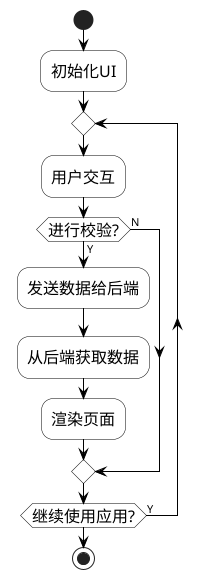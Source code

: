 @startuml
skinparam activityFontSize 16
skinparam activityFontName Arial
skinparam activityBackgroundColor White
skinparam activityBorderColor Black
skinparam arrowColor Black

start

:初始化UI;

repeat
  :用户交互;
  if (进行校验?) then (Y)
    :发送数据给后端;
    :从后端获取数据;
    :渲染页面;
  else (N)
  endif
repeat while (继续使用应用?) is (Y)

stop

@enduml 
